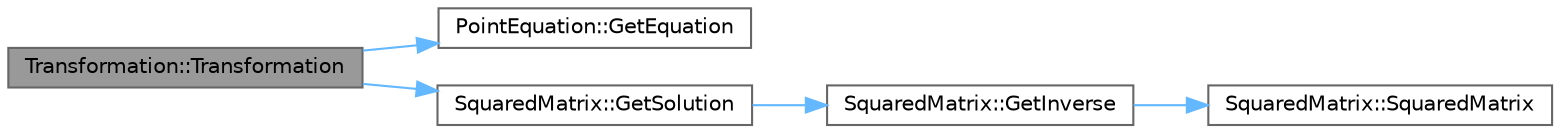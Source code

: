 digraph "Transformation::Transformation"
{
 // LATEX_PDF_SIZE
  bgcolor="transparent";
  edge [fontname=Helvetica,fontsize=10,labelfontname=Helvetica,labelfontsize=10];
  node [fontname=Helvetica,fontsize=10,shape=box,height=0.2,width=0.9];
  rankdir="LR";
  Node1 [label="Transformation::Transformation",height=0.2,width=0.4,color="gray40", fillcolor="grey60", style="filled", fontcolor="black",tooltip="Construct transformation from movement of 4 points."];
  Node1 -> Node2 [color="steelblue1",style="solid"];
  Node2 [label="PointEquation::GetEquation",height=0.2,width=0.4,color="grey40", fillcolor="white", style="filled",URL="$struct_point_equation.html#ab4e9d4eb7db520d259dc3e4afead36d8",tooltip=" "];
  Node1 -> Node3 [color="steelblue1",style="solid"];
  Node3 [label="SquaredMatrix::GetSolution",height=0.2,width=0.4,color="grey40", fillcolor="white", style="filled",URL="$class_squared_matrix.html#aecc105efa6ff85b4941df3a4a3124606",tooltip="Find solution of linear equations."];
  Node3 -> Node4 [color="steelblue1",style="solid"];
  Node4 [label="SquaredMatrix::GetInverse",height=0.2,width=0.4,color="grey40", fillcolor="white", style="filled",URL="$class_squared_matrix.html#a4137a2d278b3cb7fc9c8489c8d2a5393",tooltip="Finds inversion of matrix."];
  Node4 -> Node5 [color="steelblue1",style="solid"];
  Node5 [label="SquaredMatrix::SquaredMatrix",height=0.2,width=0.4,color="grey40", fillcolor="white", style="filled",URL="$class_squared_matrix.html#a219d0db15cbea63b70a3ba13a44db511",tooltip=" "];
}
